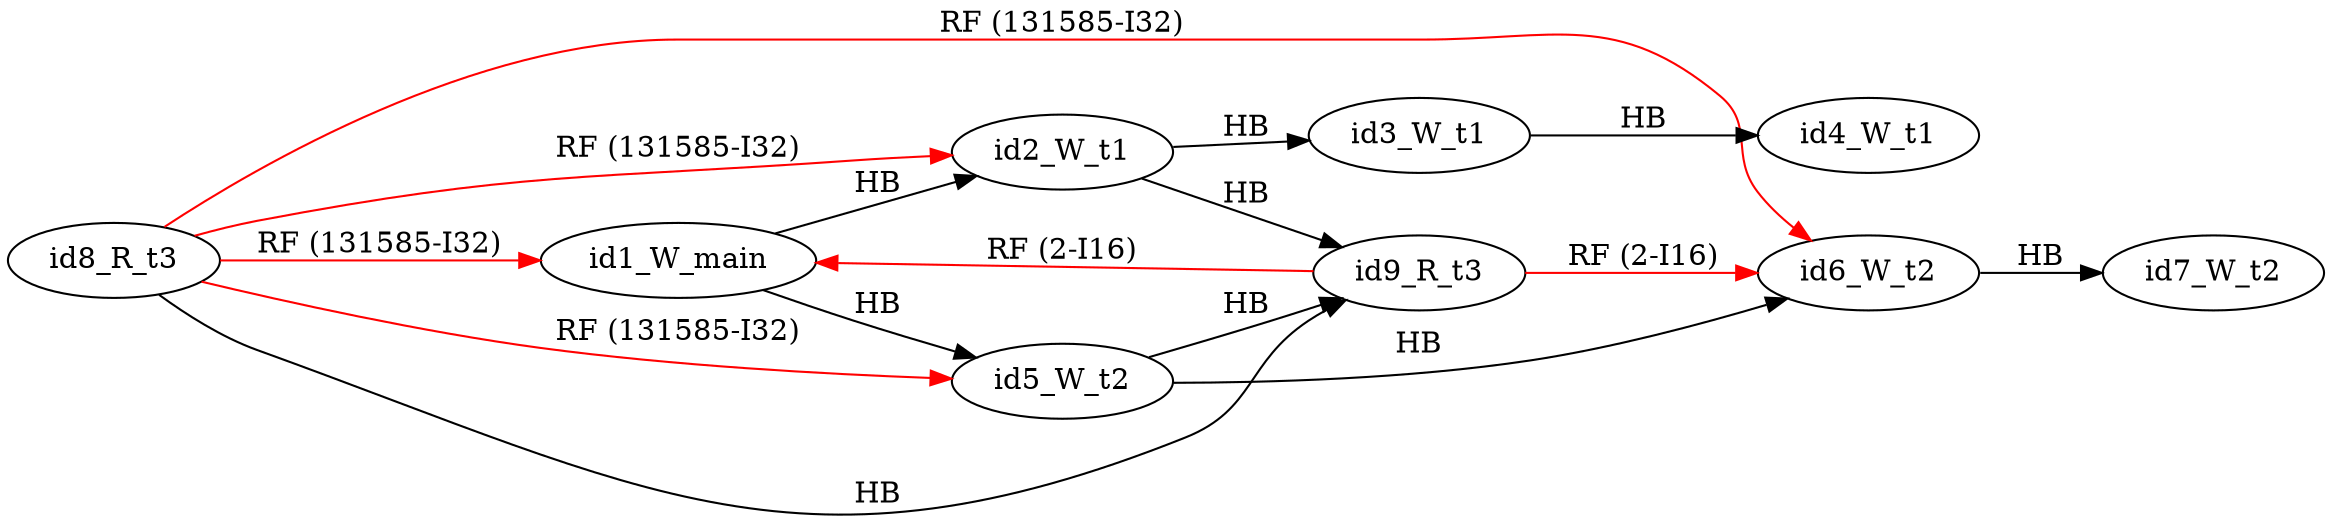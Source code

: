 digraph memory_model {
rankdir=LR;
splines=true; esep=0.5;
id8_R_t3 -> id1_W_main [label = "RF (131585-I32)", color="red"];
id8_R_t3 -> id2_W_t1 [label = "RF (131585-I32)", color="red"];
id8_R_t3 -> id5_W_t2 [label = "RF (131585-I32)", color="red"];
id8_R_t3 -> id6_W_t2 [label = "RF (131585-I32)", color="red"];
id9_R_t3 -> id1_W_main [label = "RF (2-I16)", color="red"];
id9_R_t3 -> id6_W_t2 [label = "RF (2-I16)", color="red"];
id2_W_t1 -> id3_W_t1 [label = "HB", color="black"];
id3_W_t1 -> id4_W_t1 [label = "HB", color="black"];
id5_W_t2 -> id6_W_t2 [label = "HB", color="black"];
id6_W_t2 -> id7_W_t2 [label = "HB", color="black"];
id8_R_t3 -> id9_R_t3 [label = "HB", color="black"];
id1_W_main -> id2_W_t1 [label = "HB", color="black"];
id1_W_main -> id5_W_t2 [label = "HB", color="black"];
id2_W_t1 -> id9_R_t3 [label = "HB", color="black"];
id5_W_t2 -> id9_R_t3 [label = "HB", color="black"];
id1_W_main [pos="5.0,6!"]
id2_W_t1 [pos="0,4!"]
id3_W_t1 [pos="0,2!"]
id4_W_t1 [pos="0,0!"]
id5_W_t2 [pos="5,4!"]
id6_W_t2 [pos="5,2!"]
id7_W_t2 [pos="5,0!"]
id8_R_t3 [pos="10,4!"]
id9_R_t3 [pos="10,2!"]
}